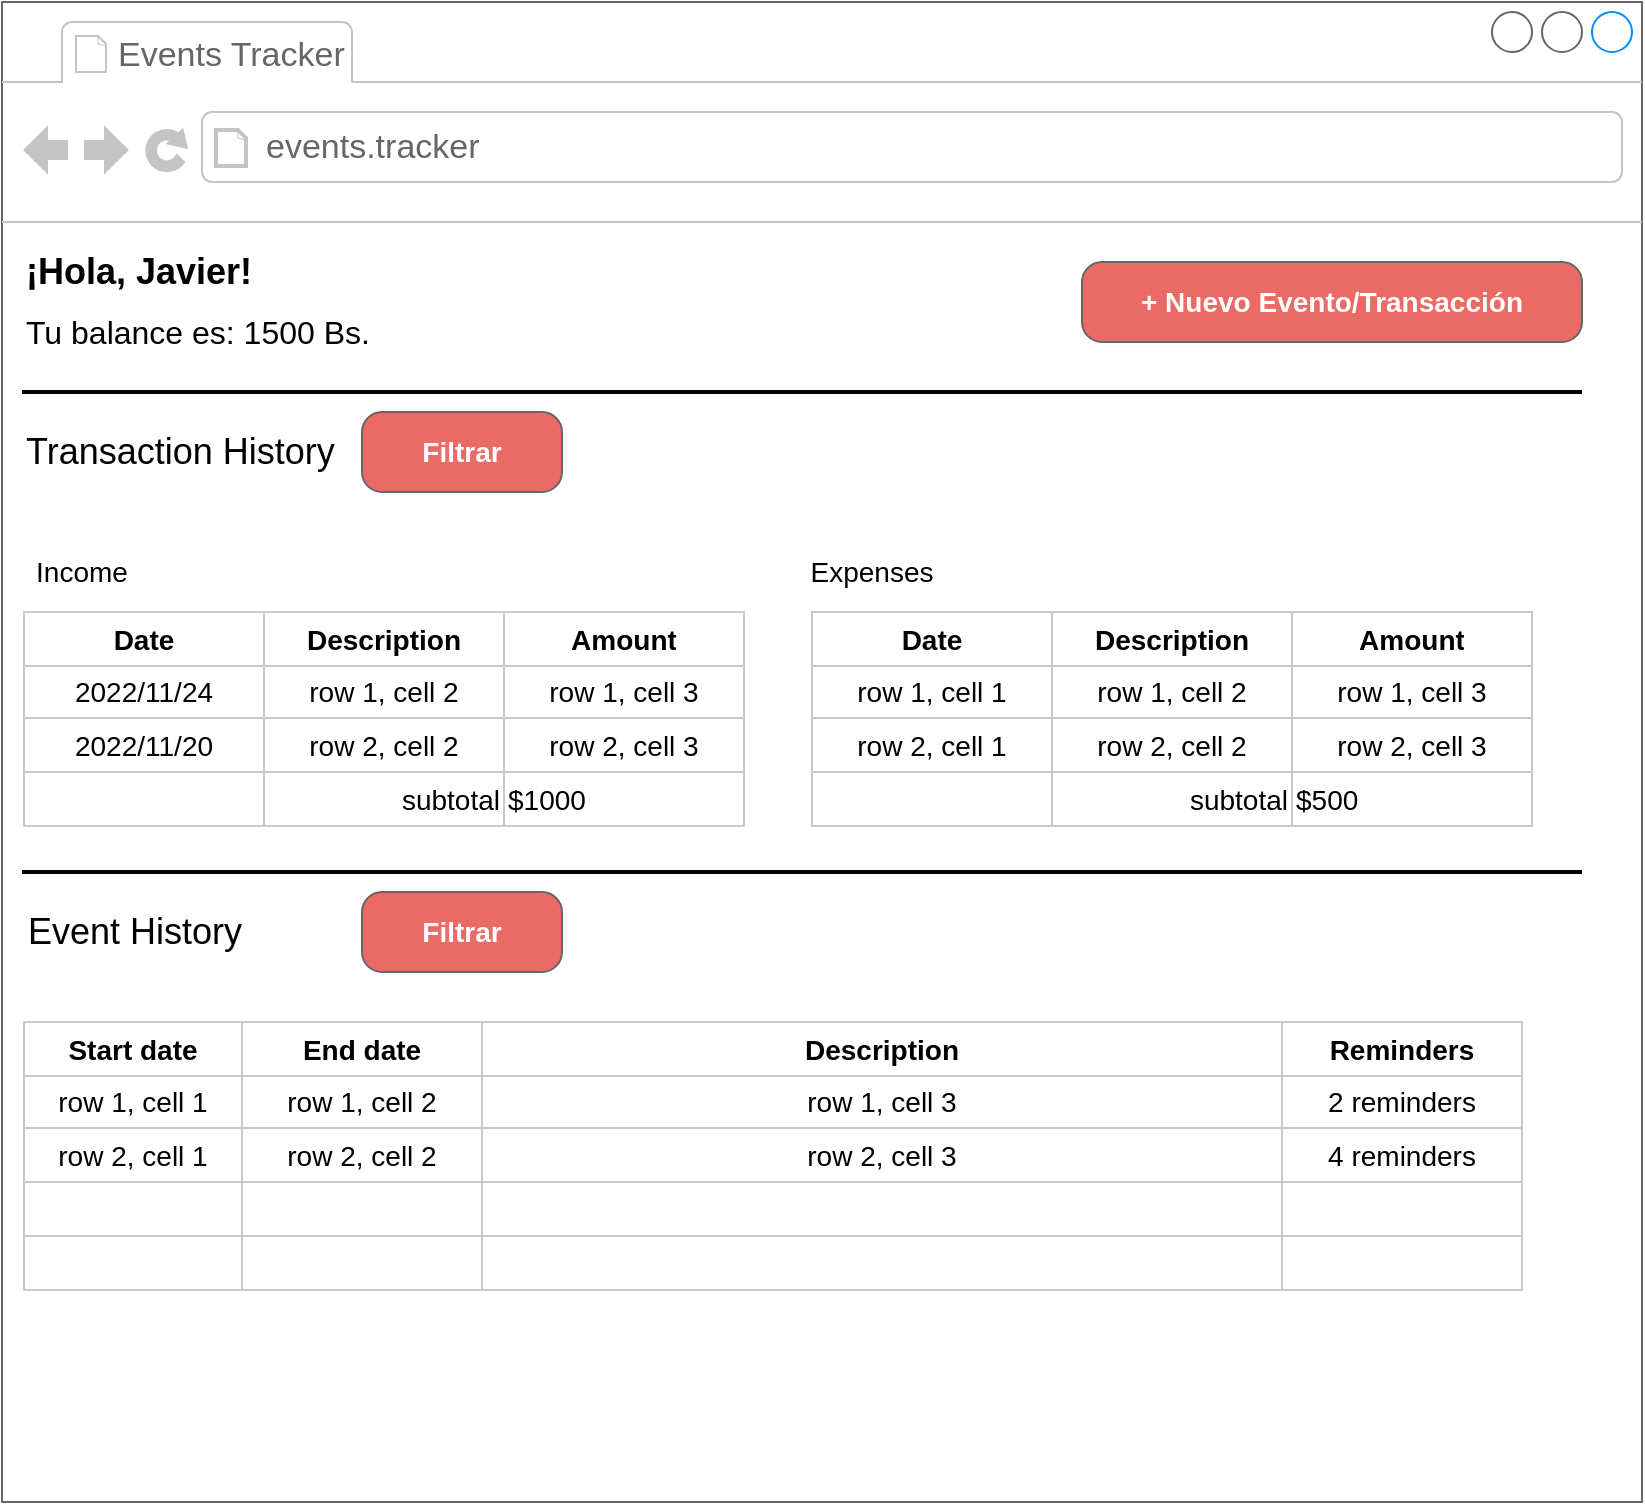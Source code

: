<mxfile version="20.6.0" type="device"><diagram id="uQtotNUGChreaZmul-wi" name="Page-1"><mxGraphModel dx="1162" dy="801" grid="1" gridSize="10" guides="1" tooltips="1" connect="1" arrows="1" fold="1" page="1" pageScale="1" pageWidth="850" pageHeight="1100" math="0" shadow="0"><root><mxCell id="0"/><mxCell id="1" parent="0"/><mxCell id="JsXiVt61zSfLaUdpMGsi-2" value="" style="strokeWidth=1;shadow=0;dashed=0;align=center;html=1;shape=mxgraph.mockup.containers.browserWindow;rSize=0;strokeColor=#666666;strokeColor2=#008cff;strokeColor3=#c4c4c4;mainText=,;recursiveResize=0;" parent="1" vertex="1"><mxGeometry x="20" y="10" width="820" height="750" as="geometry"/></mxCell><mxCell id="JsXiVt61zSfLaUdpMGsi-3" value="Events Tracker" style="strokeWidth=1;shadow=0;dashed=0;align=center;html=1;shape=mxgraph.mockup.containers.anchor;fontSize=17;fontColor=#666666;align=left;" parent="JsXiVt61zSfLaUdpMGsi-2" vertex="1"><mxGeometry x="56" y="14" width="110" height="26" as="geometry"/></mxCell><mxCell id="JsXiVt61zSfLaUdpMGsi-4" value="events.tracker" style="strokeWidth=1;shadow=0;dashed=0;align=center;html=1;shape=mxgraph.mockup.containers.anchor;rSize=0;fontSize=17;fontColor=#666666;align=left;" parent="JsXiVt61zSfLaUdpMGsi-2" vertex="1"><mxGeometry x="130" y="60" width="250" height="26" as="geometry"/></mxCell><mxCell id="JsXiVt61zSfLaUdpMGsi-5" value="&lt;h2&gt;&lt;b&gt;¡Hola, Javier!&lt;/b&gt;&lt;/h2&gt;" style="text;html=1;strokeColor=none;fillColor=none;align=left;verticalAlign=middle;whiteSpace=wrap;rounded=0;" parent="JsXiVt61zSfLaUdpMGsi-2" vertex="1"><mxGeometry x="10" y="120" width="140" height="30" as="geometry"/></mxCell><mxCell id="JsXiVt61zSfLaUdpMGsi-6" value="Tu balance es: 1500 Bs." style="text;html=1;strokeColor=none;fillColor=none;align=left;verticalAlign=middle;whiteSpace=wrap;rounded=0;fontSize=16;" parent="JsXiVt61zSfLaUdpMGsi-2" vertex="1"><mxGeometry x="10" y="150" width="180" height="30" as="geometry"/></mxCell><mxCell id="JsXiVt61zSfLaUdpMGsi-7" value="+ Nuevo Evento/Transacción" style="strokeWidth=1;shadow=0;dashed=0;align=center;html=1;shape=mxgraph.mockup.buttons.button;strokeColor=#666666;fontColor=#ffffff;mainText=;buttonStyle=round;fontSize=14;fontStyle=1;fillColor=#EA6B66;whiteSpace=wrap;" parent="JsXiVt61zSfLaUdpMGsi-2" vertex="1"><mxGeometry x="540" y="130" width="250" height="40" as="geometry"/></mxCell><mxCell id="JsXiVt61zSfLaUdpMGsi-9" value="" style="line;strokeWidth=2;html=1;fontSize=16;fillColor=#EA6B66;" parent="JsXiVt61zSfLaUdpMGsi-2" vertex="1"><mxGeometry x="10" y="190" width="780" height="10" as="geometry"/></mxCell><mxCell id="vzsZTeKGmQXcXnT7UnGA-1" value="Transaction History" style="text;html=1;strokeColor=none;fillColor=none;align=left;verticalAlign=middle;whiteSpace=wrap;rounded=0;fontSize=18;" parent="JsXiVt61zSfLaUdpMGsi-2" vertex="1"><mxGeometry x="10" y="210" width="160" height="30" as="geometry"/></mxCell><mxCell id="vzsZTeKGmQXcXnT7UnGA-2" value="Filtrar" style="strokeWidth=1;shadow=0;dashed=0;align=center;html=1;shape=mxgraph.mockup.buttons.button;strokeColor=#666666;fontColor=#ffffff;mainText=;buttonStyle=round;fontSize=14;fontStyle=1;fillColor=#EA6B66;whiteSpace=wrap;" parent="JsXiVt61zSfLaUdpMGsi-2" vertex="1"><mxGeometry x="180" y="205" width="100" height="40" as="geometry"/></mxCell><object label="" Date="" id="vzsZTeKGmQXcXnT7UnGA-3"><mxCell style="shape=table;html=1;whiteSpace=wrap;startSize=0;container=1;collapsible=0;childLayout=tableLayout;strokeWidth=1;fontSize=14;horizontal=1;strokeColor=#C9C9C9;" parent="JsXiVt61zSfLaUdpMGsi-2" vertex="1"><mxGeometry x="11" y="305" width="360" height="107" as="geometry"/></mxCell></object><mxCell id="vzsZTeKGmQXcXnT7UnGA-4" value="" style="shape=tableRow;horizontal=0;startSize=0;swimlaneHead=0;swimlaneBody=0;top=0;left=0;bottom=0;right=0;collapsible=0;dropTarget=0;fillColor=none;points=[[0,0.5],[1,0.5]];portConstraint=eastwest;fontSize=18;" parent="vzsZTeKGmQXcXnT7UnGA-3" vertex="1"><mxGeometry width="360" height="27" as="geometry"/></mxCell><mxCell id="vzsZTeKGmQXcXnT7UnGA-5" value="Date" style="shape=partialRectangle;html=1;whiteSpace=wrap;connectable=0;fillColor=none;top=0;left=0;bottom=0;right=0;overflow=hidden;fontStyle=1;fontSize=14;" parent="vzsZTeKGmQXcXnT7UnGA-4" vertex="1"><mxGeometry width="120" height="27" as="geometry"><mxRectangle width="120" height="27" as="alternateBounds"/></mxGeometry></mxCell><mxCell id="vzsZTeKGmQXcXnT7UnGA-6" value="Description" style="shape=partialRectangle;html=1;whiteSpace=wrap;connectable=0;fillColor=none;top=0;left=0;bottom=0;right=0;overflow=hidden;fontStyle=1;fontSize=14;" parent="vzsZTeKGmQXcXnT7UnGA-4" vertex="1"><mxGeometry x="120" width="120" height="27" as="geometry"><mxRectangle width="120" height="27" as="alternateBounds"/></mxGeometry></mxCell><mxCell id="vzsZTeKGmQXcXnT7UnGA-35" value="Amount" style="shape=partialRectangle;html=1;whiteSpace=wrap;connectable=0;fillColor=none;top=0;left=0;bottom=0;right=0;overflow=hidden;fontStyle=1;fontSize=14;" parent="vzsZTeKGmQXcXnT7UnGA-4" vertex="1"><mxGeometry x="240" width="120" height="27" as="geometry"><mxRectangle width="120" height="27" as="alternateBounds"/></mxGeometry></mxCell><mxCell id="vzsZTeKGmQXcXnT7UnGA-7" value="" style="shape=tableRow;horizontal=0;startSize=0;swimlaneHead=0;swimlaneBody=0;top=0;left=0;bottom=0;right=0;collapsible=0;dropTarget=0;fillColor=none;points=[[0,0.5],[1,0.5]];portConstraint=eastwest;fontSize=18;" parent="vzsZTeKGmQXcXnT7UnGA-3" vertex="1"><mxGeometry y="27" width="360" height="26" as="geometry"/></mxCell><mxCell id="vzsZTeKGmQXcXnT7UnGA-8" value="2022/11/24" style="shape=partialRectangle;html=1;whiteSpace=wrap;connectable=0;fillColor=none;top=0;left=0;bottom=0;right=0;overflow=hidden;fontSize=14;" parent="vzsZTeKGmQXcXnT7UnGA-7" vertex="1"><mxGeometry width="120" height="26" as="geometry"><mxRectangle width="120" height="26" as="alternateBounds"/></mxGeometry></mxCell><mxCell id="vzsZTeKGmQXcXnT7UnGA-9" value="row 1, cell 2" style="shape=partialRectangle;html=1;whiteSpace=wrap;connectable=0;fillColor=none;top=0;left=0;bottom=0;right=0;overflow=hidden;fontSize=14;" parent="vzsZTeKGmQXcXnT7UnGA-7" vertex="1"><mxGeometry x="120" width="120" height="26" as="geometry"><mxRectangle width="120" height="26" as="alternateBounds"/></mxGeometry></mxCell><mxCell id="vzsZTeKGmQXcXnT7UnGA-36" value="row 1, cell 3" style="shape=partialRectangle;html=1;whiteSpace=wrap;connectable=0;fillColor=none;top=0;left=0;bottom=0;right=0;overflow=hidden;fontSize=14;" parent="vzsZTeKGmQXcXnT7UnGA-7" vertex="1"><mxGeometry x="240" width="120" height="26" as="geometry"><mxRectangle width="120" height="26" as="alternateBounds"/></mxGeometry></mxCell><mxCell id="vzsZTeKGmQXcXnT7UnGA-10" value="" style="shape=tableRow;horizontal=0;startSize=0;swimlaneHead=0;swimlaneBody=0;top=0;left=0;bottom=0;right=0;collapsible=0;dropTarget=0;fillColor=none;points=[[0,0.5],[1,0.5]];portConstraint=eastwest;fontSize=18;" parent="vzsZTeKGmQXcXnT7UnGA-3" vertex="1"><mxGeometry y="53" width="360" height="27" as="geometry"/></mxCell><mxCell id="vzsZTeKGmQXcXnT7UnGA-11" value="2022/11/20" style="shape=partialRectangle;html=1;whiteSpace=wrap;connectable=0;fillColor=none;top=0;left=0;bottom=0;right=0;overflow=hidden;fontSize=14;" parent="vzsZTeKGmQXcXnT7UnGA-10" vertex="1"><mxGeometry width="120" height="27" as="geometry"><mxRectangle width="120" height="27" as="alternateBounds"/></mxGeometry></mxCell><mxCell id="vzsZTeKGmQXcXnT7UnGA-12" value="row 2, cell 2" style="shape=partialRectangle;html=1;whiteSpace=wrap;connectable=0;fillColor=none;top=0;left=0;bottom=0;right=0;overflow=hidden;fontSize=14;" parent="vzsZTeKGmQXcXnT7UnGA-10" vertex="1"><mxGeometry x="120" width="120" height="27" as="geometry"><mxRectangle width="120" height="27" as="alternateBounds"/></mxGeometry></mxCell><mxCell id="vzsZTeKGmQXcXnT7UnGA-37" value="row 2, cell 3" style="shape=partialRectangle;html=1;whiteSpace=wrap;connectable=0;fillColor=none;top=0;left=0;bottom=0;right=0;overflow=hidden;fontSize=14;" parent="vzsZTeKGmQXcXnT7UnGA-10" vertex="1"><mxGeometry x="240" width="120" height="27" as="geometry"><mxRectangle width="120" height="27" as="alternateBounds"/></mxGeometry></mxCell><mxCell id="vzsZTeKGmQXcXnT7UnGA-72" style="shape=tableRow;horizontal=0;startSize=0;swimlaneHead=0;swimlaneBody=0;top=0;left=0;bottom=0;right=0;collapsible=0;dropTarget=0;fillColor=none;points=[[0,0.5],[1,0.5]];portConstraint=eastwest;fontSize=18;" parent="vzsZTeKGmQXcXnT7UnGA-3" vertex="1"><mxGeometry y="80" width="360" height="27" as="geometry"/></mxCell><mxCell id="vzsZTeKGmQXcXnT7UnGA-73" style="shape=partialRectangle;html=1;whiteSpace=wrap;connectable=0;fillColor=none;top=0;left=0;bottom=0;right=0;overflow=hidden;fontSize=14;" parent="vzsZTeKGmQXcXnT7UnGA-72" vertex="1"><mxGeometry width="120" height="27" as="geometry"><mxRectangle width="120" height="27" as="alternateBounds"/></mxGeometry></mxCell><mxCell id="vzsZTeKGmQXcXnT7UnGA-74" value="subtotal" style="shape=partialRectangle;html=1;whiteSpace=wrap;connectable=0;fillColor=none;top=0;left=0;bottom=0;right=0;overflow=hidden;fontSize=14;align=right;" parent="vzsZTeKGmQXcXnT7UnGA-72" vertex="1"><mxGeometry x="120" width="120" height="27" as="geometry"><mxRectangle width="120" height="27" as="alternateBounds"/></mxGeometry></mxCell><mxCell id="vzsZTeKGmQXcXnT7UnGA-75" value="$1000" style="shape=partialRectangle;html=1;whiteSpace=wrap;connectable=0;fillColor=none;top=0;left=0;bottom=0;right=0;overflow=hidden;fontSize=14;align=left;" parent="vzsZTeKGmQXcXnT7UnGA-72" vertex="1"><mxGeometry x="240" width="120" height="27" as="geometry"><mxRectangle width="120" height="27" as="alternateBounds"/></mxGeometry></mxCell><object label="" Date="" id="vzsZTeKGmQXcXnT7UnGA-38"><mxCell style="shape=table;html=1;whiteSpace=wrap;startSize=0;container=1;collapsible=0;childLayout=tableLayout;strokeWidth=1;fontSize=14;horizontal=1;strokeColor=#C7C7C7;" parent="JsXiVt61zSfLaUdpMGsi-2" vertex="1"><mxGeometry x="405" y="305" width="360" height="107" as="geometry"/></mxCell></object><mxCell id="vzsZTeKGmQXcXnT7UnGA-39" value="" style="shape=tableRow;horizontal=0;startSize=0;swimlaneHead=0;swimlaneBody=0;top=0;left=0;bottom=0;right=0;collapsible=0;dropTarget=0;fillColor=none;points=[[0,0.5],[1,0.5]];portConstraint=eastwest;fontSize=18;" parent="vzsZTeKGmQXcXnT7UnGA-38" vertex="1"><mxGeometry width="360" height="27" as="geometry"/></mxCell><mxCell id="vzsZTeKGmQXcXnT7UnGA-40" value="Date" style="shape=partialRectangle;html=1;whiteSpace=wrap;connectable=0;fillColor=none;top=0;left=0;bottom=0;right=0;overflow=hidden;fontStyle=1;fontSize=14;" parent="vzsZTeKGmQXcXnT7UnGA-39" vertex="1"><mxGeometry width="120" height="27" as="geometry"><mxRectangle width="120" height="27" as="alternateBounds"/></mxGeometry></mxCell><mxCell id="vzsZTeKGmQXcXnT7UnGA-41" value="Description" style="shape=partialRectangle;html=1;whiteSpace=wrap;connectable=0;fillColor=none;top=0;left=0;bottom=0;right=0;overflow=hidden;fontStyle=1;fontSize=14;" parent="vzsZTeKGmQXcXnT7UnGA-39" vertex="1"><mxGeometry x="120" width="120" height="27" as="geometry"><mxRectangle width="120" height="27" as="alternateBounds"/></mxGeometry></mxCell><mxCell id="vzsZTeKGmQXcXnT7UnGA-42" value="Amount" style="shape=partialRectangle;html=1;whiteSpace=wrap;connectable=0;fillColor=none;top=0;left=0;bottom=0;right=0;overflow=hidden;fontStyle=1;fontSize=14;" parent="vzsZTeKGmQXcXnT7UnGA-39" vertex="1"><mxGeometry x="240" width="120" height="27" as="geometry"><mxRectangle width="120" height="27" as="alternateBounds"/></mxGeometry></mxCell><mxCell id="vzsZTeKGmQXcXnT7UnGA-43" value="" style="shape=tableRow;horizontal=0;startSize=0;swimlaneHead=0;swimlaneBody=0;top=0;left=0;bottom=0;right=0;collapsible=0;dropTarget=0;fillColor=none;points=[[0,0.5],[1,0.5]];portConstraint=eastwest;fontSize=18;" parent="vzsZTeKGmQXcXnT7UnGA-38" vertex="1"><mxGeometry y="27" width="360" height="26" as="geometry"/></mxCell><mxCell id="vzsZTeKGmQXcXnT7UnGA-44" value="row 1, cell 1" style="shape=partialRectangle;html=1;whiteSpace=wrap;connectable=0;fillColor=none;top=0;left=0;bottom=0;right=0;overflow=hidden;fontSize=14;" parent="vzsZTeKGmQXcXnT7UnGA-43" vertex="1"><mxGeometry width="120" height="26" as="geometry"><mxRectangle width="120" height="26" as="alternateBounds"/></mxGeometry></mxCell><mxCell id="vzsZTeKGmQXcXnT7UnGA-45" value="row 1, cell 2" style="shape=partialRectangle;html=1;whiteSpace=wrap;connectable=0;fillColor=none;top=0;left=0;bottom=0;right=0;overflow=hidden;fontSize=14;" parent="vzsZTeKGmQXcXnT7UnGA-43" vertex="1"><mxGeometry x="120" width="120" height="26" as="geometry"><mxRectangle width="120" height="26" as="alternateBounds"/></mxGeometry></mxCell><mxCell id="vzsZTeKGmQXcXnT7UnGA-46" value="row 1, cell 3" style="shape=partialRectangle;html=1;whiteSpace=wrap;connectable=0;fillColor=none;top=0;left=0;bottom=0;right=0;overflow=hidden;fontSize=14;" parent="vzsZTeKGmQXcXnT7UnGA-43" vertex="1"><mxGeometry x="240" width="120" height="26" as="geometry"><mxRectangle width="120" height="26" as="alternateBounds"/></mxGeometry></mxCell><mxCell id="vzsZTeKGmQXcXnT7UnGA-47" value="" style="shape=tableRow;horizontal=0;startSize=0;swimlaneHead=0;swimlaneBody=0;top=0;left=0;bottom=0;right=0;collapsible=0;dropTarget=0;fillColor=none;points=[[0,0.5],[1,0.5]];portConstraint=eastwest;fontSize=18;" parent="vzsZTeKGmQXcXnT7UnGA-38" vertex="1"><mxGeometry y="53" width="360" height="27" as="geometry"/></mxCell><mxCell id="vzsZTeKGmQXcXnT7UnGA-48" value="row 2, cell 1" style="shape=partialRectangle;html=1;whiteSpace=wrap;connectable=0;fillColor=none;top=0;left=0;bottom=0;right=0;overflow=hidden;fontSize=14;" parent="vzsZTeKGmQXcXnT7UnGA-47" vertex="1"><mxGeometry width="120" height="27" as="geometry"><mxRectangle width="120" height="27" as="alternateBounds"/></mxGeometry></mxCell><mxCell id="vzsZTeKGmQXcXnT7UnGA-49" value="row 2, cell 2" style="shape=partialRectangle;html=1;whiteSpace=wrap;connectable=0;fillColor=none;top=0;left=0;bottom=0;right=0;overflow=hidden;fontSize=14;" parent="vzsZTeKGmQXcXnT7UnGA-47" vertex="1"><mxGeometry x="120" width="120" height="27" as="geometry"><mxRectangle width="120" height="27" as="alternateBounds"/></mxGeometry></mxCell><mxCell id="vzsZTeKGmQXcXnT7UnGA-50" value="row 2, cell 3" style="shape=partialRectangle;html=1;whiteSpace=wrap;connectable=0;fillColor=none;top=0;left=0;bottom=0;right=0;overflow=hidden;fontSize=14;" parent="vzsZTeKGmQXcXnT7UnGA-47" vertex="1"><mxGeometry x="240" width="120" height="27" as="geometry"><mxRectangle width="120" height="27" as="alternateBounds"/></mxGeometry></mxCell><mxCell id="vzsZTeKGmQXcXnT7UnGA-76" style="shape=tableRow;horizontal=0;startSize=0;swimlaneHead=0;swimlaneBody=0;top=0;left=0;bottom=0;right=0;collapsible=0;dropTarget=0;fillColor=none;points=[[0,0.5],[1,0.5]];portConstraint=eastwest;fontSize=18;" parent="vzsZTeKGmQXcXnT7UnGA-38" vertex="1"><mxGeometry y="80" width="360" height="27" as="geometry"/></mxCell><mxCell id="vzsZTeKGmQXcXnT7UnGA-77" style="shape=partialRectangle;html=1;whiteSpace=wrap;connectable=0;fillColor=none;top=0;left=0;bottom=0;right=0;overflow=hidden;fontSize=14;" parent="vzsZTeKGmQXcXnT7UnGA-76" vertex="1"><mxGeometry width="120" height="27" as="geometry"><mxRectangle width="120" height="27" as="alternateBounds"/></mxGeometry></mxCell><mxCell id="vzsZTeKGmQXcXnT7UnGA-78" value="subtotal" style="shape=partialRectangle;html=1;whiteSpace=wrap;connectable=0;fillColor=none;top=0;left=0;bottom=0;right=0;overflow=hidden;fontSize=14;align=right;" parent="vzsZTeKGmQXcXnT7UnGA-76" vertex="1"><mxGeometry x="120" width="120" height="27" as="geometry"><mxRectangle width="120" height="27" as="alternateBounds"/></mxGeometry></mxCell><mxCell id="vzsZTeKGmQXcXnT7UnGA-79" value="$500" style="shape=partialRectangle;html=1;whiteSpace=wrap;connectable=0;fillColor=none;top=0;left=0;bottom=0;right=0;overflow=hidden;fontSize=14;align=left;" parent="vzsZTeKGmQXcXnT7UnGA-76" vertex="1"><mxGeometry x="240" width="120" height="27" as="geometry"><mxRectangle width="120" height="27" as="alternateBounds"/></mxGeometry></mxCell><mxCell id="vzsZTeKGmQXcXnT7UnGA-51" value="Income" style="text;html=1;strokeColor=none;fillColor=none;align=center;verticalAlign=middle;whiteSpace=wrap;rounded=0;fontSize=14;" parent="JsXiVt61zSfLaUdpMGsi-2" vertex="1"><mxGeometry x="10" y="270" width="60" height="30" as="geometry"/></mxCell><mxCell id="vzsZTeKGmQXcXnT7UnGA-52" value="Expenses" style="text;html=1;strokeColor=none;fillColor=none;align=center;verticalAlign=middle;whiteSpace=wrap;rounded=0;fontSize=14;" parent="JsXiVt61zSfLaUdpMGsi-2" vertex="1"><mxGeometry x="405" y="270" width="60" height="30" as="geometry"/></mxCell><mxCell id="vzsZTeKGmQXcXnT7UnGA-80" value="" style="line;strokeWidth=2;html=1;fontSize=16;fillColor=#EA6B66;" parent="JsXiVt61zSfLaUdpMGsi-2" vertex="1"><mxGeometry x="10" y="430" width="780" height="10" as="geometry"/></mxCell><mxCell id="vzsZTeKGmQXcXnT7UnGA-81" value="Event History" style="text;html=1;strokeColor=none;fillColor=none;align=left;verticalAlign=middle;whiteSpace=wrap;rounded=0;fontSize=18;" parent="JsXiVt61zSfLaUdpMGsi-2" vertex="1"><mxGeometry x="11" y="450" width="160" height="30" as="geometry"/></mxCell><mxCell id="vzsZTeKGmQXcXnT7UnGA-82" value="Filtrar" style="strokeWidth=1;shadow=0;dashed=0;align=center;html=1;shape=mxgraph.mockup.buttons.button;strokeColor=#666666;fontColor=#ffffff;mainText=;buttonStyle=round;fontSize=14;fontStyle=1;fillColor=#EA6B66;whiteSpace=wrap;" parent="JsXiVt61zSfLaUdpMGsi-2" vertex="1"><mxGeometry x="180" y="445" width="100" height="40" as="geometry"/></mxCell><object label="" Date="" id="vzsZTeKGmQXcXnT7UnGA-83"><mxCell style="shape=table;html=1;whiteSpace=wrap;startSize=0;container=1;collapsible=0;childLayout=tableLayout;strokeWidth=1;fontSize=14;horizontal=1;strokeColor=#C9C9C9;" parent="JsXiVt61zSfLaUdpMGsi-2" vertex="1"><mxGeometry x="11" y="510" width="749" height="134" as="geometry"/></mxCell></object><mxCell id="vzsZTeKGmQXcXnT7UnGA-84" value="" style="shape=tableRow;horizontal=0;startSize=0;swimlaneHead=0;swimlaneBody=0;top=0;left=0;bottom=0;right=0;collapsible=0;dropTarget=0;fillColor=none;points=[[0,0.5],[1,0.5]];portConstraint=eastwest;fontSize=18;" parent="vzsZTeKGmQXcXnT7UnGA-83" vertex="1"><mxGeometry width="749" height="27" as="geometry"/></mxCell><mxCell id="vzsZTeKGmQXcXnT7UnGA-85" value="Start date" style="shape=partialRectangle;html=1;whiteSpace=wrap;connectable=0;fillColor=none;top=0;left=0;bottom=0;right=0;overflow=hidden;fontStyle=1;fontSize=14;" parent="vzsZTeKGmQXcXnT7UnGA-84" vertex="1"><mxGeometry width="109" height="27" as="geometry"><mxRectangle width="109" height="27" as="alternateBounds"/></mxGeometry></mxCell><mxCell id="vzsZTeKGmQXcXnT7UnGA-86" value="End date" style="shape=partialRectangle;html=1;whiteSpace=wrap;connectable=0;fillColor=none;top=0;left=0;bottom=0;right=0;overflow=hidden;fontStyle=1;fontSize=14;" parent="vzsZTeKGmQXcXnT7UnGA-84" vertex="1"><mxGeometry x="109" width="120" height="27" as="geometry"><mxRectangle width="120" height="27" as="alternateBounds"/></mxGeometry></mxCell><mxCell id="vzsZTeKGmQXcXnT7UnGA-87" value="Description" style="shape=partialRectangle;html=1;whiteSpace=wrap;connectable=0;fillColor=none;top=0;left=0;bottom=0;right=0;overflow=hidden;fontStyle=1;fontSize=14;" parent="vzsZTeKGmQXcXnT7UnGA-84" vertex="1"><mxGeometry x="229" width="400" height="27" as="geometry"><mxRectangle width="400" height="27" as="alternateBounds"/></mxGeometry></mxCell><mxCell id="vzsZTeKGmQXcXnT7UnGA-100" value="Reminders" style="shape=partialRectangle;html=1;whiteSpace=wrap;connectable=0;fillColor=none;top=0;left=0;bottom=0;right=0;overflow=hidden;fontStyle=1;fontSize=14;" parent="vzsZTeKGmQXcXnT7UnGA-84" vertex="1"><mxGeometry x="629" width="120" height="27" as="geometry"><mxRectangle width="120" height="27" as="alternateBounds"/></mxGeometry></mxCell><mxCell id="vzsZTeKGmQXcXnT7UnGA-88" value="" style="shape=tableRow;horizontal=0;startSize=0;swimlaneHead=0;swimlaneBody=0;top=0;left=0;bottom=0;right=0;collapsible=0;dropTarget=0;fillColor=none;points=[[0,0.5],[1,0.5]];portConstraint=eastwest;fontSize=18;" parent="vzsZTeKGmQXcXnT7UnGA-83" vertex="1"><mxGeometry y="27" width="749" height="26" as="geometry"/></mxCell><mxCell id="vzsZTeKGmQXcXnT7UnGA-89" value="row 1, cell 1" style="shape=partialRectangle;html=1;whiteSpace=wrap;connectable=0;fillColor=none;top=0;left=0;bottom=0;right=0;overflow=hidden;fontSize=14;" parent="vzsZTeKGmQXcXnT7UnGA-88" vertex="1"><mxGeometry width="109" height="26" as="geometry"><mxRectangle width="109" height="26" as="alternateBounds"/></mxGeometry></mxCell><mxCell id="vzsZTeKGmQXcXnT7UnGA-90" value="row 1, cell 2" style="shape=partialRectangle;html=1;whiteSpace=wrap;connectable=0;fillColor=none;top=0;left=0;bottom=0;right=0;overflow=hidden;fontSize=14;" parent="vzsZTeKGmQXcXnT7UnGA-88" vertex="1"><mxGeometry x="109" width="120" height="26" as="geometry"><mxRectangle width="120" height="26" as="alternateBounds"/></mxGeometry></mxCell><mxCell id="vzsZTeKGmQXcXnT7UnGA-91" value="row 1, cell 3" style="shape=partialRectangle;html=1;whiteSpace=wrap;connectable=0;fillColor=none;top=0;left=0;bottom=0;right=0;overflow=hidden;fontSize=14;" parent="vzsZTeKGmQXcXnT7UnGA-88" vertex="1"><mxGeometry x="229" width="400" height="26" as="geometry"><mxRectangle width="400" height="26" as="alternateBounds"/></mxGeometry></mxCell><mxCell id="vzsZTeKGmQXcXnT7UnGA-101" value="2 reminders" style="shape=partialRectangle;html=1;whiteSpace=wrap;connectable=0;fillColor=none;top=0;left=0;bottom=0;right=0;overflow=hidden;fontSize=14;" parent="vzsZTeKGmQXcXnT7UnGA-88" vertex="1"><mxGeometry x="629" width="120" height="26" as="geometry"><mxRectangle width="120" height="26" as="alternateBounds"/></mxGeometry></mxCell><mxCell id="vzsZTeKGmQXcXnT7UnGA-92" value="" style="shape=tableRow;horizontal=0;startSize=0;swimlaneHead=0;swimlaneBody=0;top=0;left=0;bottom=0;right=0;collapsible=0;dropTarget=0;fillColor=none;points=[[0,0.5],[1,0.5]];portConstraint=eastwest;fontSize=18;" parent="vzsZTeKGmQXcXnT7UnGA-83" vertex="1"><mxGeometry y="53" width="749" height="27" as="geometry"/></mxCell><mxCell id="vzsZTeKGmQXcXnT7UnGA-93" value="row 2, cell 1" style="shape=partialRectangle;html=1;whiteSpace=wrap;connectable=0;fillColor=none;top=0;left=0;bottom=0;right=0;overflow=hidden;fontSize=14;" parent="vzsZTeKGmQXcXnT7UnGA-92" vertex="1"><mxGeometry width="109" height="27" as="geometry"><mxRectangle width="109" height="27" as="alternateBounds"/></mxGeometry></mxCell><mxCell id="vzsZTeKGmQXcXnT7UnGA-94" value="row 2, cell 2" style="shape=partialRectangle;html=1;whiteSpace=wrap;connectable=0;fillColor=none;top=0;left=0;bottom=0;right=0;overflow=hidden;fontSize=14;" parent="vzsZTeKGmQXcXnT7UnGA-92" vertex="1"><mxGeometry x="109" width="120" height="27" as="geometry"><mxRectangle width="120" height="27" as="alternateBounds"/></mxGeometry></mxCell><mxCell id="vzsZTeKGmQXcXnT7UnGA-95" value="row 2, cell 3" style="shape=partialRectangle;html=1;whiteSpace=wrap;connectable=0;fillColor=none;top=0;left=0;bottom=0;right=0;overflow=hidden;fontSize=14;" parent="vzsZTeKGmQXcXnT7UnGA-92" vertex="1"><mxGeometry x="229" width="400" height="27" as="geometry"><mxRectangle width="400" height="27" as="alternateBounds"/></mxGeometry></mxCell><mxCell id="vzsZTeKGmQXcXnT7UnGA-102" value="4 reminders" style="shape=partialRectangle;html=1;whiteSpace=wrap;connectable=0;fillColor=none;top=0;left=0;bottom=0;right=0;overflow=hidden;fontSize=14;" parent="vzsZTeKGmQXcXnT7UnGA-92" vertex="1"><mxGeometry x="629" width="120" height="27" as="geometry"><mxRectangle width="120" height="27" as="alternateBounds"/></mxGeometry></mxCell><mxCell id="vzsZTeKGmQXcXnT7UnGA-104" style="shape=tableRow;horizontal=0;startSize=0;swimlaneHead=0;swimlaneBody=0;top=0;left=0;bottom=0;right=0;collapsible=0;dropTarget=0;fillColor=none;points=[[0,0.5],[1,0.5]];portConstraint=eastwest;fontSize=18;" parent="vzsZTeKGmQXcXnT7UnGA-83" vertex="1"><mxGeometry y="80" width="749" height="27" as="geometry"/></mxCell><mxCell id="vzsZTeKGmQXcXnT7UnGA-105" style="shape=partialRectangle;html=1;whiteSpace=wrap;connectable=0;fillColor=none;top=0;left=0;bottom=0;right=0;overflow=hidden;fontSize=14;" parent="vzsZTeKGmQXcXnT7UnGA-104" vertex="1"><mxGeometry width="109" height="27" as="geometry"><mxRectangle width="109" height="27" as="alternateBounds"/></mxGeometry></mxCell><mxCell id="vzsZTeKGmQXcXnT7UnGA-106" style="shape=partialRectangle;html=1;whiteSpace=wrap;connectable=0;fillColor=none;top=0;left=0;bottom=0;right=0;overflow=hidden;fontSize=14;" parent="vzsZTeKGmQXcXnT7UnGA-104" vertex="1"><mxGeometry x="109" width="120" height="27" as="geometry"><mxRectangle width="120" height="27" as="alternateBounds"/></mxGeometry></mxCell><mxCell id="vzsZTeKGmQXcXnT7UnGA-107" style="shape=partialRectangle;html=1;whiteSpace=wrap;connectable=0;fillColor=none;top=0;left=0;bottom=0;right=0;overflow=hidden;fontSize=14;" parent="vzsZTeKGmQXcXnT7UnGA-104" vertex="1"><mxGeometry x="229" width="400" height="27" as="geometry"><mxRectangle width="400" height="27" as="alternateBounds"/></mxGeometry></mxCell><mxCell id="vzsZTeKGmQXcXnT7UnGA-108" style="shape=partialRectangle;html=1;whiteSpace=wrap;connectable=0;fillColor=none;top=0;left=0;bottom=0;right=0;overflow=hidden;fontSize=14;" parent="vzsZTeKGmQXcXnT7UnGA-104" vertex="1"><mxGeometry x="629" width="120" height="27" as="geometry"><mxRectangle width="120" height="27" as="alternateBounds"/></mxGeometry></mxCell><mxCell id="vzsZTeKGmQXcXnT7UnGA-109" style="shape=tableRow;horizontal=0;startSize=0;swimlaneHead=0;swimlaneBody=0;top=0;left=0;bottom=0;right=0;collapsible=0;dropTarget=0;fillColor=none;points=[[0,0.5],[1,0.5]];portConstraint=eastwest;fontSize=18;" parent="vzsZTeKGmQXcXnT7UnGA-83" vertex="1"><mxGeometry y="107" width="749" height="27" as="geometry"/></mxCell><mxCell id="vzsZTeKGmQXcXnT7UnGA-110" style="shape=partialRectangle;html=1;whiteSpace=wrap;connectable=0;fillColor=none;top=0;left=0;bottom=0;right=0;overflow=hidden;fontSize=14;" parent="vzsZTeKGmQXcXnT7UnGA-109" vertex="1"><mxGeometry width="109" height="27" as="geometry"><mxRectangle width="109" height="27" as="alternateBounds"/></mxGeometry></mxCell><mxCell id="vzsZTeKGmQXcXnT7UnGA-111" style="shape=partialRectangle;html=1;whiteSpace=wrap;connectable=0;fillColor=none;top=0;left=0;bottom=0;right=0;overflow=hidden;fontSize=14;" parent="vzsZTeKGmQXcXnT7UnGA-109" vertex="1"><mxGeometry x="109" width="120" height="27" as="geometry"><mxRectangle width="120" height="27" as="alternateBounds"/></mxGeometry></mxCell><mxCell id="vzsZTeKGmQXcXnT7UnGA-112" style="shape=partialRectangle;html=1;whiteSpace=wrap;connectable=0;fillColor=none;top=0;left=0;bottom=0;right=0;overflow=hidden;fontSize=14;" parent="vzsZTeKGmQXcXnT7UnGA-109" vertex="1"><mxGeometry x="229" width="400" height="27" as="geometry"><mxRectangle width="400" height="27" as="alternateBounds"/></mxGeometry></mxCell><mxCell id="vzsZTeKGmQXcXnT7UnGA-113" style="shape=partialRectangle;html=1;whiteSpace=wrap;connectable=0;fillColor=none;top=0;left=0;bottom=0;right=0;overflow=hidden;fontSize=14;" parent="vzsZTeKGmQXcXnT7UnGA-109" vertex="1"><mxGeometry x="629" width="120" height="27" as="geometry"><mxRectangle width="120" height="27" as="alternateBounds"/></mxGeometry></mxCell></root></mxGraphModel></diagram></mxfile>